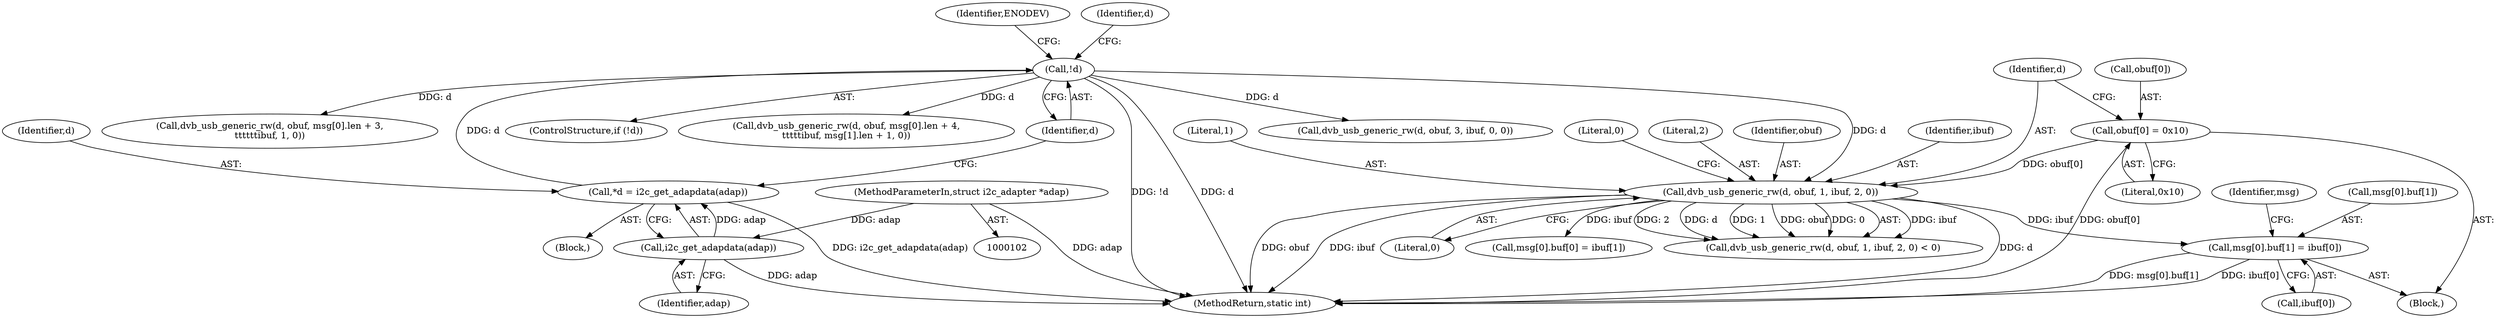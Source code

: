 digraph "1_linux_606142af57dad981b78707234cfbd15f9f7b7125_1@array" {
"1000197" [label="(Call,msg[0].buf[1] = ibuf[0])"];
"1000187" [label="(Call,dvb_usb_generic_rw(d, obuf, 1, ibuf, 2, 0))"];
"1000115" [label="(Call,!d)"];
"1000108" [label="(Call,*d = i2c_get_adapdata(adap))"];
"1000110" [label="(Call,i2c_get_adapdata(adap))"];
"1000103" [label="(MethodParameterIn,struct i2c_adapter *adap)"];
"1000180" [label="(Call,obuf[0] = 0x10)"];
"1000193" [label="(Literal,0)"];
"1000111" [label="(Identifier,adap)"];
"1000119" [label="(Identifier,ENODEV)"];
"1000114" [label="(ControlStructure,if (!d))"];
"1000208" [label="(Call,msg[0].buf[0] = ibuf[1])"];
"1000106" [label="(Block,)"];
"1000212" [label="(Identifier,msg)"];
"1000328" [label="(Call,dvb_usb_generic_rw(d, obuf, msg[0].len + 4,\n\t\t\t\t\tibuf, msg[1].len + 1, 0))"];
"1000125" [label="(Identifier,d)"];
"1000103" [label="(MethodParameterIn,struct i2c_adapter *adap)"];
"1000180" [label="(Call,obuf[0] = 0x10)"];
"1000115" [label="(Call,!d)"];
"1000189" [label="(Identifier,obuf)"];
"1000186" [label="(Call,dvb_usb_generic_rw(d, obuf, 1, ibuf, 2, 0) < 0)"];
"1000141" [label="(Block,)"];
"1000110" [label="(Call,i2c_get_adapdata(adap))"];
"1000168" [label="(Call,dvb_usb_generic_rw(d, obuf, 3, ibuf, 0, 0))"];
"1000198" [label="(Call,msg[0].buf[1])"];
"1000181" [label="(Call,obuf[0])"];
"1000116" [label="(Identifier,d)"];
"1000187" [label="(Call,dvb_usb_generic_rw(d, obuf, 1, ibuf, 2, 0))"];
"1000191" [label="(Identifier,ibuf)"];
"1000192" [label="(Literal,2)"];
"1000188" [label="(Identifier,d)"];
"1000184" [label="(Literal,0x10)"];
"1000190" [label="(Literal,1)"];
"1000109" [label="(Identifier,d)"];
"1000205" [label="(Call,ibuf[0])"];
"1000261" [label="(Call,dvb_usb_generic_rw(d, obuf, msg[0].len + 3,\n\t\t\t\t\t\tibuf, 1, 0))"];
"1000377" [label="(MethodReturn,static int)"];
"1000197" [label="(Call,msg[0].buf[1] = ibuf[0])"];
"1000108" [label="(Call,*d = i2c_get_adapdata(adap))"];
"1000194" [label="(Literal,0)"];
"1000197" -> "1000141"  [label="AST: "];
"1000197" -> "1000205"  [label="CFG: "];
"1000198" -> "1000197"  [label="AST: "];
"1000205" -> "1000197"  [label="AST: "];
"1000212" -> "1000197"  [label="CFG: "];
"1000197" -> "1000377"  [label="DDG: msg[0].buf[1]"];
"1000197" -> "1000377"  [label="DDG: ibuf[0]"];
"1000187" -> "1000197"  [label="DDG: ibuf"];
"1000187" -> "1000186"  [label="AST: "];
"1000187" -> "1000193"  [label="CFG: "];
"1000188" -> "1000187"  [label="AST: "];
"1000189" -> "1000187"  [label="AST: "];
"1000190" -> "1000187"  [label="AST: "];
"1000191" -> "1000187"  [label="AST: "];
"1000192" -> "1000187"  [label="AST: "];
"1000193" -> "1000187"  [label="AST: "];
"1000194" -> "1000187"  [label="CFG: "];
"1000187" -> "1000377"  [label="DDG: d"];
"1000187" -> "1000377"  [label="DDG: obuf"];
"1000187" -> "1000377"  [label="DDG: ibuf"];
"1000187" -> "1000186"  [label="DDG: ibuf"];
"1000187" -> "1000186"  [label="DDG: 2"];
"1000187" -> "1000186"  [label="DDG: d"];
"1000187" -> "1000186"  [label="DDG: 1"];
"1000187" -> "1000186"  [label="DDG: obuf"];
"1000187" -> "1000186"  [label="DDG: 0"];
"1000115" -> "1000187"  [label="DDG: d"];
"1000180" -> "1000187"  [label="DDG: obuf[0]"];
"1000187" -> "1000208"  [label="DDG: ibuf"];
"1000115" -> "1000114"  [label="AST: "];
"1000115" -> "1000116"  [label="CFG: "];
"1000116" -> "1000115"  [label="AST: "];
"1000119" -> "1000115"  [label="CFG: "];
"1000125" -> "1000115"  [label="CFG: "];
"1000115" -> "1000377"  [label="DDG: !d"];
"1000115" -> "1000377"  [label="DDG: d"];
"1000108" -> "1000115"  [label="DDG: d"];
"1000115" -> "1000168"  [label="DDG: d"];
"1000115" -> "1000261"  [label="DDG: d"];
"1000115" -> "1000328"  [label="DDG: d"];
"1000108" -> "1000106"  [label="AST: "];
"1000108" -> "1000110"  [label="CFG: "];
"1000109" -> "1000108"  [label="AST: "];
"1000110" -> "1000108"  [label="AST: "];
"1000116" -> "1000108"  [label="CFG: "];
"1000108" -> "1000377"  [label="DDG: i2c_get_adapdata(adap)"];
"1000110" -> "1000108"  [label="DDG: adap"];
"1000110" -> "1000111"  [label="CFG: "];
"1000111" -> "1000110"  [label="AST: "];
"1000110" -> "1000377"  [label="DDG: adap"];
"1000103" -> "1000110"  [label="DDG: adap"];
"1000103" -> "1000102"  [label="AST: "];
"1000103" -> "1000377"  [label="DDG: adap"];
"1000180" -> "1000141"  [label="AST: "];
"1000180" -> "1000184"  [label="CFG: "];
"1000181" -> "1000180"  [label="AST: "];
"1000184" -> "1000180"  [label="AST: "];
"1000188" -> "1000180"  [label="CFG: "];
"1000180" -> "1000377"  [label="DDG: obuf[0]"];
}
